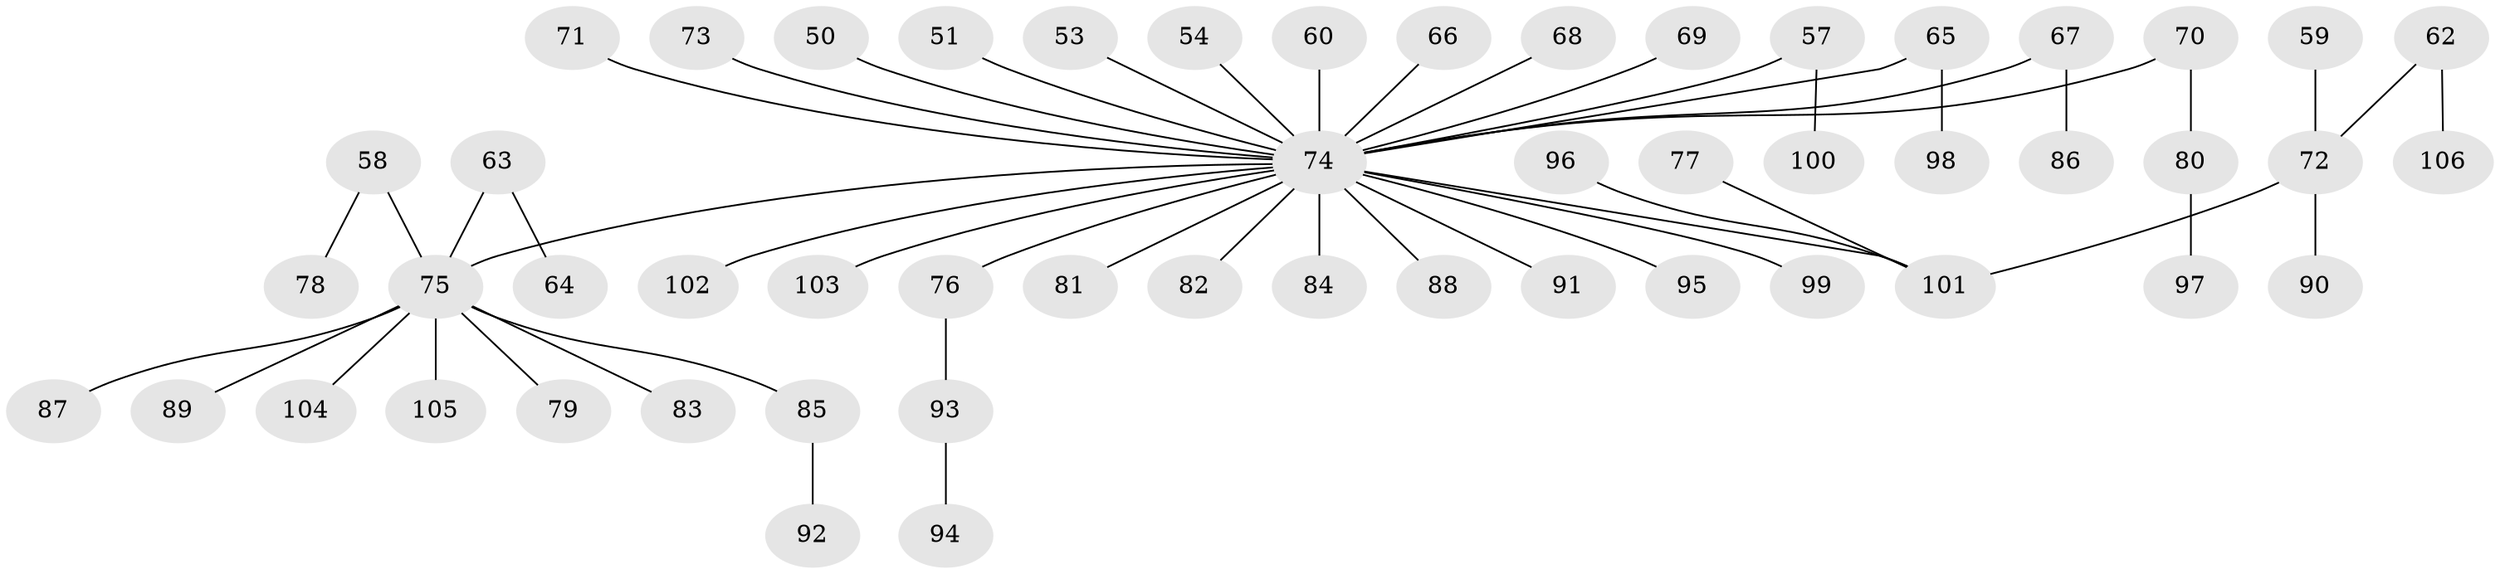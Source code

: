 // original degree distribution, {5: 0.03773584905660377, 6: 0.009433962264150943, 2: 0.29245283018867924, 3: 0.0660377358490566, 4: 0.09433962264150944, 9: 0.009433962264150943, 1: 0.49056603773584906}
// Generated by graph-tools (version 1.1) at 2025/52/03/09/25 04:52:35]
// undirected, 53 vertices, 52 edges
graph export_dot {
graph [start="1"]
  node [color=gray90,style=filled];
  50;
  51;
  53;
  54;
  57;
  58;
  59;
  60;
  62;
  63;
  64;
  65;
  66;
  67;
  68;
  69;
  70;
  71;
  72 [super="+55"];
  73;
  74 [super="+56+61+41+44+46"];
  75 [super="+42"];
  76;
  77;
  78;
  79;
  80;
  81;
  82;
  83;
  84;
  85;
  86;
  87;
  88;
  89;
  90;
  91;
  92;
  93;
  94;
  95;
  96 [super="+35"];
  97;
  98;
  99;
  100;
  101 [super="+52"];
  102;
  103;
  104 [super="+43"];
  105;
  106;
  50 -- 74;
  51 -- 74;
  53 -- 74;
  54 -- 74;
  57 -- 100;
  57 -- 74;
  58 -- 78;
  58 -- 75;
  59 -- 72;
  60 -- 74;
  62 -- 106;
  62 -- 72;
  63 -- 64;
  63 -- 75;
  65 -- 98;
  65 -- 74;
  66 -- 74;
  67 -- 86;
  67 -- 74;
  68 -- 74;
  69 -- 74;
  70 -- 80;
  70 -- 74;
  71 -- 74;
  72 -- 90;
  72 -- 101;
  73 -- 74;
  74 -- 91;
  74 -- 75;
  74 -- 76;
  74 -- 81;
  74 -- 82;
  74 -- 84;
  74 -- 88;
  74 -- 95;
  74 -- 99;
  74 -- 101;
  74 -- 102;
  74 -- 103;
  75 -- 89;
  75 -- 105;
  75 -- 79;
  75 -- 83;
  75 -- 85;
  75 -- 87;
  75 -- 104;
  76 -- 93;
  77 -- 101;
  80 -- 97;
  85 -- 92;
  93 -- 94;
  96 -- 101;
}
